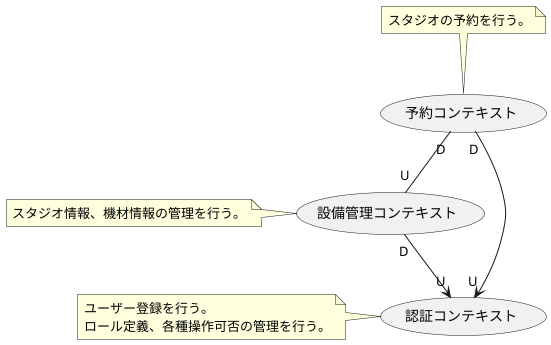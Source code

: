 @startuml ContextMap

(予約コンテキスト) "D" -- "U" (設備管理コンテキスト)
(予約コンテキスト) "D" --> "U" (認証コンテキスト)
(設備管理コンテキスト) "D" --> "U" (認証コンテキスト)

note top of (予約コンテキスト)
スタジオの予約を行う。
end note

note left of (設備管理コンテキスト)
スタジオ情報、機材情報の管理を行う。
end note

note left of (認証コンテキスト)
ユーザー登録を行う。
ロール定義、各種操作可否の管理を行う。
end note

@enduml